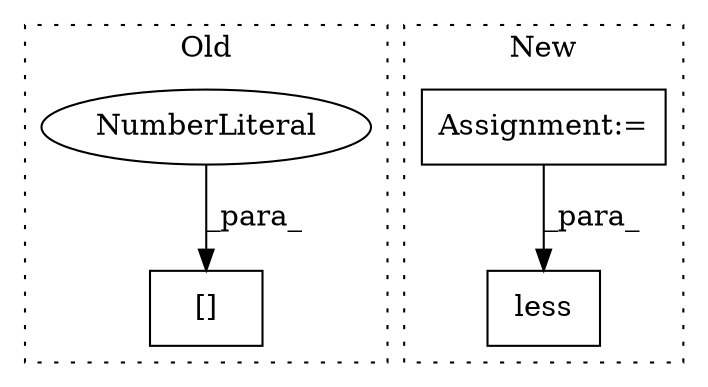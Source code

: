 digraph G {
subgraph cluster0 {
1 [label="[]" a="2" s="799,814" l="14,1" shape="box"];
3 [label="NumberLiteral" a="34" s="813" l="1" shape="ellipse"];
label = "Old";
style="dotted";
}
subgraph cluster1 {
2 [label="less" a="32" s="814,839" l="5,1" shape="box"];
4 [label="Assignment:=" a="7" s="742" l="1" shape="box"];
label = "New";
style="dotted";
}
3 -> 1 [label="_para_"];
4 -> 2 [label="_para_"];
}